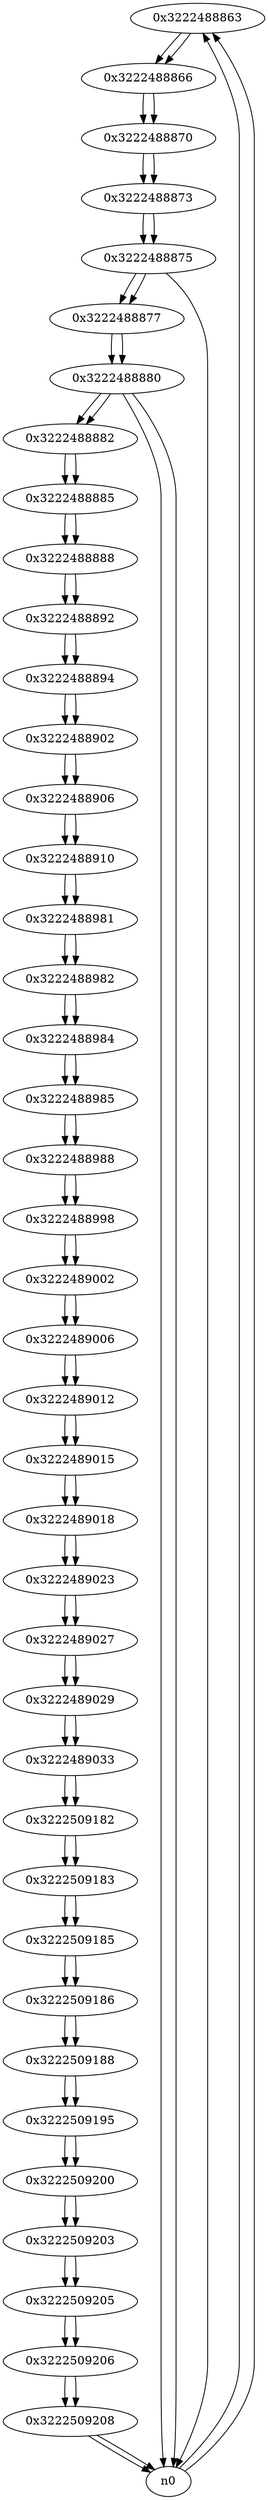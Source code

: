 digraph G{
/* nodes */
  n1 [label="0x3222488863"]
  n2 [label="0x3222488866"]
  n3 [label="0x3222488870"]
  n4 [label="0x3222488873"]
  n5 [label="0x3222488875"]
  n6 [label="0x3222488877"]
  n7 [label="0x3222488880"]
  n8 [label="0x3222488882"]
  n9 [label="0x3222488885"]
  n10 [label="0x3222488888"]
  n11 [label="0x3222488892"]
  n12 [label="0x3222488894"]
  n13 [label="0x3222488902"]
  n14 [label="0x3222488906"]
  n15 [label="0x3222488910"]
  n16 [label="0x3222488981"]
  n17 [label="0x3222488982"]
  n18 [label="0x3222488984"]
  n19 [label="0x3222488985"]
  n20 [label="0x3222488988"]
  n21 [label="0x3222488998"]
  n22 [label="0x3222489002"]
  n23 [label="0x3222489006"]
  n24 [label="0x3222489012"]
  n25 [label="0x3222489015"]
  n26 [label="0x3222489018"]
  n27 [label="0x3222489023"]
  n28 [label="0x3222489027"]
  n29 [label="0x3222489029"]
  n30 [label="0x3222489033"]
  n31 [label="0x3222509182"]
  n32 [label="0x3222509183"]
  n33 [label="0x3222509185"]
  n34 [label="0x3222509186"]
  n35 [label="0x3222509188"]
  n36 [label="0x3222509195"]
  n37 [label="0x3222509200"]
  n38 [label="0x3222509203"]
  n39 [label="0x3222509205"]
  n40 [label="0x3222509206"]
  n41 [label="0x3222509208"]
/* edges */
n1 -> n2;
n0 -> n1;
n0 -> n1;
n2 -> n3;
n1 -> n2;
n3 -> n4;
n2 -> n3;
n4 -> n5;
n3 -> n4;
n5 -> n6;
n5 -> n0;
n4 -> n5;
n6 -> n7;
n5 -> n6;
n7 -> n0;
n7 -> n8;
n7 -> n0;
n6 -> n7;
n8 -> n9;
n7 -> n8;
n9 -> n10;
n8 -> n9;
n10 -> n11;
n9 -> n10;
n11 -> n12;
n10 -> n11;
n12 -> n13;
n11 -> n12;
n13 -> n14;
n12 -> n13;
n14 -> n15;
n13 -> n14;
n15 -> n16;
n14 -> n15;
n16 -> n17;
n15 -> n16;
n17 -> n18;
n16 -> n17;
n18 -> n19;
n17 -> n18;
n19 -> n20;
n18 -> n19;
n20 -> n21;
n19 -> n20;
n21 -> n22;
n20 -> n21;
n22 -> n23;
n21 -> n22;
n23 -> n24;
n22 -> n23;
n24 -> n25;
n23 -> n24;
n25 -> n26;
n24 -> n25;
n26 -> n27;
n25 -> n26;
n27 -> n28;
n26 -> n27;
n28 -> n29;
n27 -> n28;
n29 -> n30;
n28 -> n29;
n30 -> n31;
n29 -> n30;
n31 -> n32;
n30 -> n31;
n32 -> n33;
n31 -> n32;
n33 -> n34;
n32 -> n33;
n34 -> n35;
n33 -> n34;
n35 -> n36;
n34 -> n35;
n36 -> n37;
n35 -> n36;
n37 -> n38;
n36 -> n37;
n38 -> n39;
n37 -> n38;
n39 -> n40;
n38 -> n39;
n40 -> n41;
n39 -> n40;
n41 -> n0;
n41 -> n0;
n40 -> n41;
}
